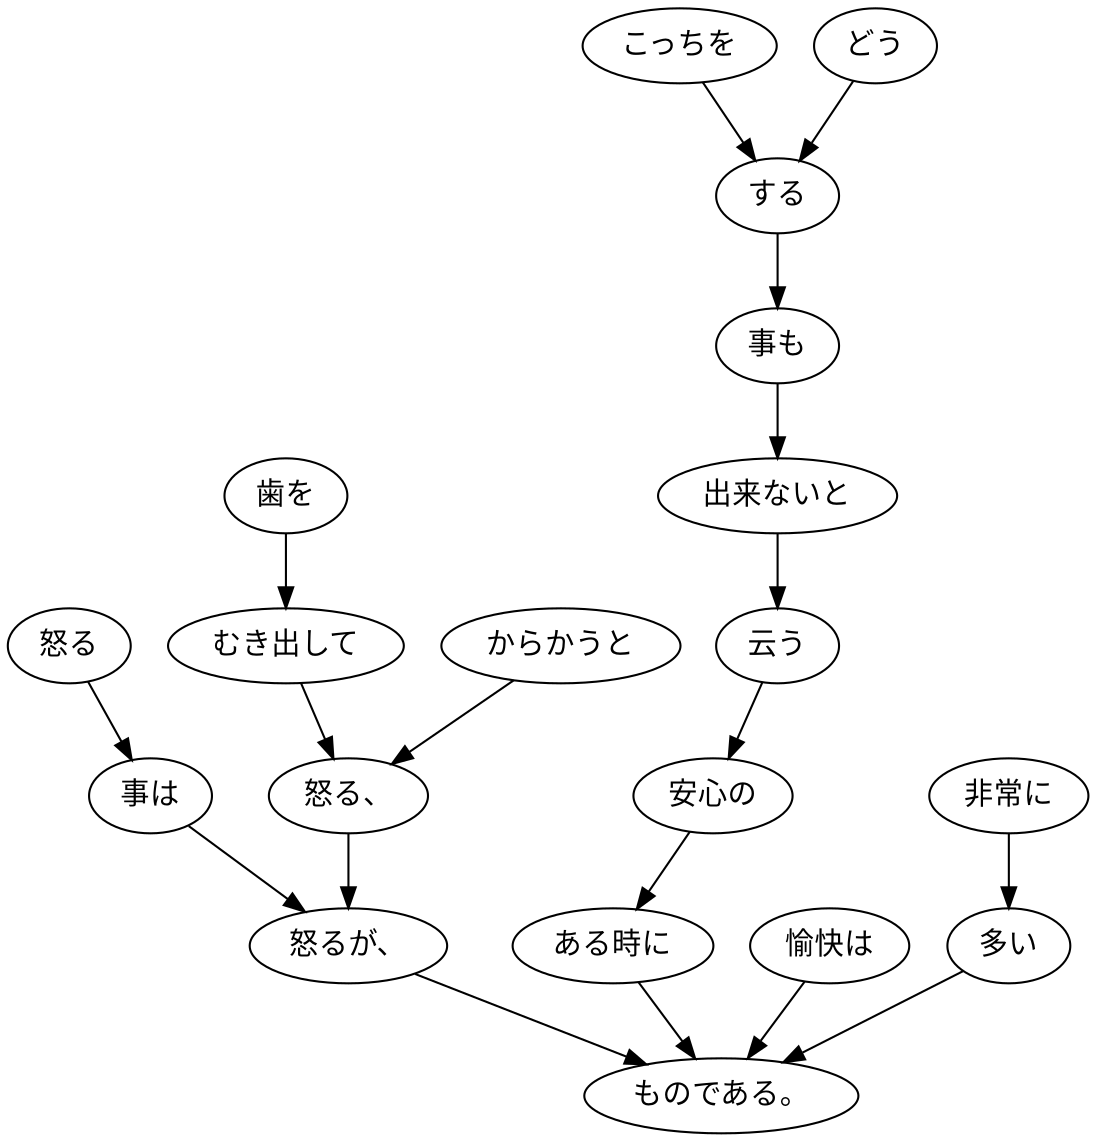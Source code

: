 digraph graph4761 {
	node0 [label="からかうと"];
	node1 [label="歯を"];
	node2 [label="むき出して"];
	node3 [label="怒る、"];
	node4 [label="怒る"];
	node5 [label="事は"];
	node6 [label="怒るが、"];
	node7 [label="こっちを"];
	node8 [label="どう"];
	node9 [label="する"];
	node10 [label="事も"];
	node11 [label="出来ないと"];
	node12 [label="云う"];
	node13 [label="安心の"];
	node14 [label="ある時に"];
	node15 [label="愉快は"];
	node16 [label="非常に"];
	node17 [label="多い"];
	node18 [label="ものである。"];
	node0 -> node3;
	node1 -> node2;
	node2 -> node3;
	node3 -> node6;
	node4 -> node5;
	node5 -> node6;
	node6 -> node18;
	node7 -> node9;
	node8 -> node9;
	node9 -> node10;
	node10 -> node11;
	node11 -> node12;
	node12 -> node13;
	node13 -> node14;
	node14 -> node18;
	node15 -> node18;
	node16 -> node17;
	node17 -> node18;
}
